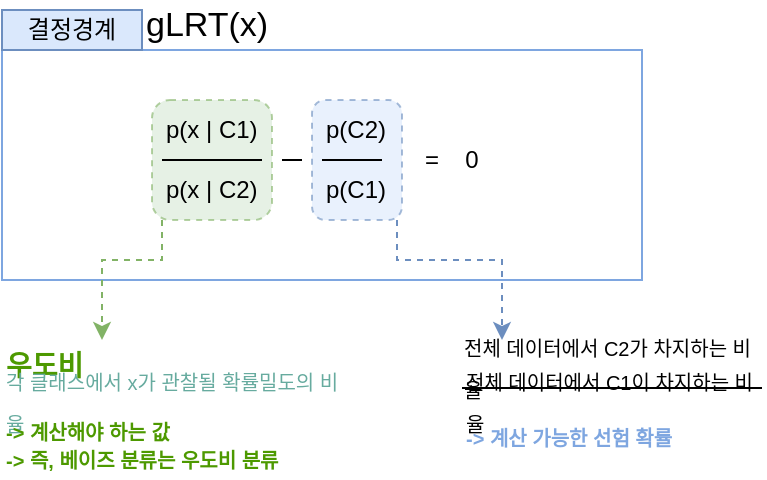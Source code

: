 <mxfile version="24.7.17">
  <diagram name="페이지-1" id="MGtq8YuRdw83FWxYJPE1">
    <mxGraphModel dx="532" dy="388" grid="1" gridSize="10" guides="1" tooltips="1" connect="1" arrows="1" fold="1" page="1" pageScale="1" pageWidth="827" pageHeight="1169" math="0" shadow="0">
      <root>
        <mxCell id="0" />
        <mxCell id="1" parent="0" />
        <mxCell id="T20H7wBX7D5jWRBCWj0v-1" value="" style="rounded=0;whiteSpace=wrap;html=1;strokeColor=#7EA6E0;" vertex="1" parent="1">
          <mxGeometry x="110" y="735" width="320" height="115" as="geometry" />
        </mxCell>
        <mxCell id="T20H7wBX7D5jWRBCWj0v-12" value="결정경계" style="rounded=0;whiteSpace=wrap;html=1;fillColor=#dae8fc;strokeColor=#6c8ebf;" vertex="1" parent="1">
          <mxGeometry x="110" y="715" width="70" height="20" as="geometry" />
        </mxCell>
        <mxCell id="T20H7wBX7D5jWRBCWj0v-13" value="=" style="text;strokeColor=none;align=center;fillColor=none;html=1;verticalAlign=middle;whiteSpace=wrap;rounded=0;" vertex="1" parent="1">
          <mxGeometry x="320" y="775" width="10" height="30" as="geometry" />
        </mxCell>
        <mxCell id="T20H7wBX7D5jWRBCWj0v-32" value="" style="rounded=1;whiteSpace=wrap;html=1;dashed=1;fillColor=#d5e8d4;strokeColor=#82b366;opacity=60;" vertex="1" parent="1">
          <mxGeometry x="185" y="760" width="60" height="60" as="geometry" />
        </mxCell>
        <mxCell id="T20H7wBX7D5jWRBCWj0v-14" value="p(x | C1)" style="text;strokeColor=none;align=left;fillColor=none;html=1;verticalAlign=middle;whiteSpace=wrap;rounded=0;fontStyle=0;fontColor=#000000;" vertex="1" parent="1">
          <mxGeometry x="190" y="760" width="50" height="30" as="geometry" />
        </mxCell>
        <mxCell id="T20H7wBX7D5jWRBCWj0v-36" style="edgeStyle=orthogonalEdgeStyle;rounded=0;orthogonalLoop=1;jettySize=auto;html=1;exitX=0;exitY=1;exitDx=0;exitDy=0;fillColor=#d5e8d4;strokeColor=#82b366;dashed=1;" edge="1" parent="1" source="T20H7wBX7D5jWRBCWj0v-15">
          <mxGeometry relative="1" as="geometry">
            <mxPoint x="160" y="880" as="targetPoint" />
            <Array as="points">
              <mxPoint x="190" y="840" />
              <mxPoint x="160" y="840" />
            </Array>
          </mxGeometry>
        </mxCell>
        <mxCell id="T20H7wBX7D5jWRBCWj0v-15" value="p(x | C2)" style="text;strokeColor=none;align=left;fillColor=none;html=1;verticalAlign=middle;whiteSpace=wrap;rounded=0;fontStyle=0;fontColor=#000000;" vertex="1" parent="1">
          <mxGeometry x="190" y="790" width="50" height="30" as="geometry" />
        </mxCell>
        <mxCell id="T20H7wBX7D5jWRBCWj0v-16" value="" style="endArrow=none;html=1;rounded=0;fillColor=#f8cecc;strokeColor=#000000;" edge="1" parent="1">
          <mxGeometry width="50" height="50" relative="1" as="geometry">
            <mxPoint x="190" y="790" as="sourcePoint" />
            <mxPoint x="240" y="790" as="targetPoint" />
          </mxGeometry>
        </mxCell>
        <mxCell id="T20H7wBX7D5jWRBCWj0v-17" value="" style="endArrow=none;html=1;rounded=0;fillColor=#f8cecc;strokeColor=#000000;" edge="1" parent="1">
          <mxGeometry width="50" height="50" relative="1" as="geometry">
            <mxPoint x="260" y="790" as="sourcePoint" />
            <mxPoint x="260" y="790" as="targetPoint" />
            <Array as="points">
              <mxPoint x="250" y="790" />
            </Array>
          </mxGeometry>
        </mxCell>
        <mxCell id="T20H7wBX7D5jWRBCWj0v-34" value="" style="rounded=1;whiteSpace=wrap;html=1;dashed=1;fillColor=#dae8fc;strokeColor=#6c8ebf;opacity=60;" vertex="1" parent="1">
          <mxGeometry x="265" y="760" width="45" height="60" as="geometry" />
        </mxCell>
        <mxCell id="T20H7wBX7D5jWRBCWj0v-18" value="p(C2)" style="text;strokeColor=none;align=left;fillColor=none;html=1;verticalAlign=middle;whiteSpace=wrap;rounded=0;fontStyle=0;fontColor=#000000;" vertex="1" parent="1">
          <mxGeometry x="270" y="760" width="50" height="30" as="geometry" />
        </mxCell>
        <mxCell id="T20H7wBX7D5jWRBCWj0v-35" style="edgeStyle=orthogonalEdgeStyle;rounded=0;orthogonalLoop=1;jettySize=auto;html=1;exitX=0.75;exitY=1;exitDx=0;exitDy=0;fillColor=#dae8fc;strokeColor=#6c8ebf;dashed=1;" edge="1" parent="1" source="T20H7wBX7D5jWRBCWj0v-19">
          <mxGeometry relative="1" as="geometry">
            <mxPoint x="360" y="880" as="targetPoint" />
            <Array as="points">
              <mxPoint x="308" y="840" />
              <mxPoint x="360" y="840" />
            </Array>
          </mxGeometry>
        </mxCell>
        <mxCell id="T20H7wBX7D5jWRBCWj0v-19" value="p(C1)" style="text;strokeColor=none;align=left;fillColor=none;html=1;verticalAlign=middle;whiteSpace=wrap;rounded=0;fontStyle=0;fontColor=#000000;" vertex="1" parent="1">
          <mxGeometry x="270" y="790" width="50" height="30" as="geometry" />
        </mxCell>
        <mxCell id="T20H7wBX7D5jWRBCWj0v-20" value="" style="endArrow=none;html=1;rounded=0;fillColor=#f8cecc;strokeColor=#000000;" edge="1" parent="1">
          <mxGeometry width="50" height="50" relative="1" as="geometry">
            <mxPoint x="270" y="790" as="sourcePoint" />
            <mxPoint x="300" y="790" as="targetPoint" />
          </mxGeometry>
        </mxCell>
        <mxCell id="T20H7wBX7D5jWRBCWj0v-23" value="gLRT(x)" style="text;strokeColor=none;align=left;fillColor=none;html=1;verticalAlign=middle;whiteSpace=wrap;rounded=0;fontSize=17;" vertex="1" parent="1">
          <mxGeometry x="180" y="710" width="45" height="25" as="geometry" />
        </mxCell>
        <mxCell id="T20H7wBX7D5jWRBCWj0v-30" value="0" style="text;strokeColor=none;align=center;fillColor=none;html=1;verticalAlign=middle;whiteSpace=wrap;rounded=0;" vertex="1" parent="1">
          <mxGeometry x="340" y="775" width="10" height="30" as="geometry" />
        </mxCell>
        <mxCell id="T20H7wBX7D5jWRBCWj0v-37" value="&lt;font style=&quot;font-size: 10px;&quot;&gt;전체 데이터에서 C2가 차지하는 비율&amp;nbsp;&lt;/font&gt;" style="text;strokeColor=none;align=left;fillColor=none;html=1;verticalAlign=middle;whiteSpace=wrap;rounded=0;fontSize=17;" vertex="1" parent="1">
          <mxGeometry x="339" y="887.5" width="150" height="10" as="geometry" />
        </mxCell>
        <mxCell id="T20H7wBX7D5jWRBCWj0v-38" value="&lt;font style=&quot;font-size: 10px;&quot;&gt;전체 데이터에서 C1이 차지하는 비율&amp;nbsp;&lt;/font&gt;" style="text;strokeColor=none;align=left;fillColor=none;html=1;verticalAlign=middle;whiteSpace=wrap;rounded=0;fontSize=17;" vertex="1" parent="1">
          <mxGeometry x="340" y="904" width="150" height="11" as="geometry" />
        </mxCell>
        <mxCell id="T20H7wBX7D5jWRBCWj0v-39" value="" style="endArrow=none;html=1;rounded=0;fillColor=#f8cecc;strokeColor=#000000;entryX=1;entryY=0;entryDx=0;entryDy=0;exitX=0;exitY=0;exitDx=0;exitDy=0;" edge="1" parent="1" source="T20H7wBX7D5jWRBCWj0v-38" target="T20H7wBX7D5jWRBCWj0v-38">
          <mxGeometry width="50" height="50" relative="1" as="geometry">
            <mxPoint x="339" y="909" as="sourcePoint" />
            <mxPoint x="389" y="909" as="targetPoint" />
          </mxGeometry>
        </mxCell>
        <mxCell id="T20H7wBX7D5jWRBCWj0v-40" value="&lt;span style=&quot;font-size: 10px;&quot;&gt;&lt;b&gt;-&amp;gt; 계산 가능한 선험 확률&lt;/b&gt;&lt;/span&gt;" style="text;strokeColor=none;align=left;fillColor=none;html=1;verticalAlign=middle;whiteSpace=wrap;rounded=0;fontSize=17;fontColor=#7EA6E0;" vertex="1" parent="1">
          <mxGeometry x="340" y="920" width="150" height="16" as="geometry" />
        </mxCell>
        <mxCell id="T20H7wBX7D5jWRBCWj0v-41" value="&lt;font color=&quot;#4d9900&quot; size=&quot;1&quot; style=&quot;&quot;&gt;&lt;b style=&quot;font-size: 14px;&quot;&gt;우도비&lt;/b&gt;&lt;/font&gt;" style="text;strokeColor=none;align=left;fillColor=none;html=1;verticalAlign=middle;whiteSpace=wrap;rounded=0;fontSize=17;" vertex="1" parent="1">
          <mxGeometry x="110" y="880" width="150" height="25" as="geometry" />
        </mxCell>
        <mxCell id="T20H7wBX7D5jWRBCWj0v-42" value="&lt;span style=&quot;font-size: 10px;&quot;&gt;&lt;font color=&quot;#67ab9f&quot;&gt;각 클래스에서 x가 관찰될 확률밀도의 비율&lt;/font&gt;&lt;/span&gt;" style="text;strokeColor=none;align=left;fillColor=none;html=1;verticalAlign=middle;whiteSpace=wrap;rounded=0;fontSize=17;" vertex="1" parent="1">
          <mxGeometry x="110" y="905" width="175" height="10" as="geometry" />
        </mxCell>
        <mxCell id="T20H7wBX7D5jWRBCWj0v-43" value="&lt;font color=&quot;#4d9900&quot; style=&quot;font-size: 10px;&quot;&gt;&lt;b style=&quot;&quot;&gt;-&amp;gt; 계산해야 하는 값&lt;/b&gt;&lt;/font&gt;" style="text;strokeColor=none;align=left;fillColor=none;html=1;verticalAlign=middle;whiteSpace=wrap;rounded=0;fontSize=17;" vertex="1" parent="1">
          <mxGeometry x="110" y="920" width="150" height="10" as="geometry" />
        </mxCell>
        <mxCell id="T20H7wBX7D5jWRBCWj0v-44" value="&lt;font color=&quot;#4d9900&quot; style=&quot;font-size: 10px;&quot;&gt;&lt;b style=&quot;&quot;&gt;-&amp;gt; 즉, 베이즈 분류는 우도비 분류&lt;/b&gt;&lt;/font&gt;" style="text;strokeColor=none;align=left;fillColor=none;html=1;verticalAlign=middle;whiteSpace=wrap;rounded=0;fontSize=17;" vertex="1" parent="1">
          <mxGeometry x="110" y="934" width="150" height="10" as="geometry" />
        </mxCell>
      </root>
    </mxGraphModel>
  </diagram>
</mxfile>
